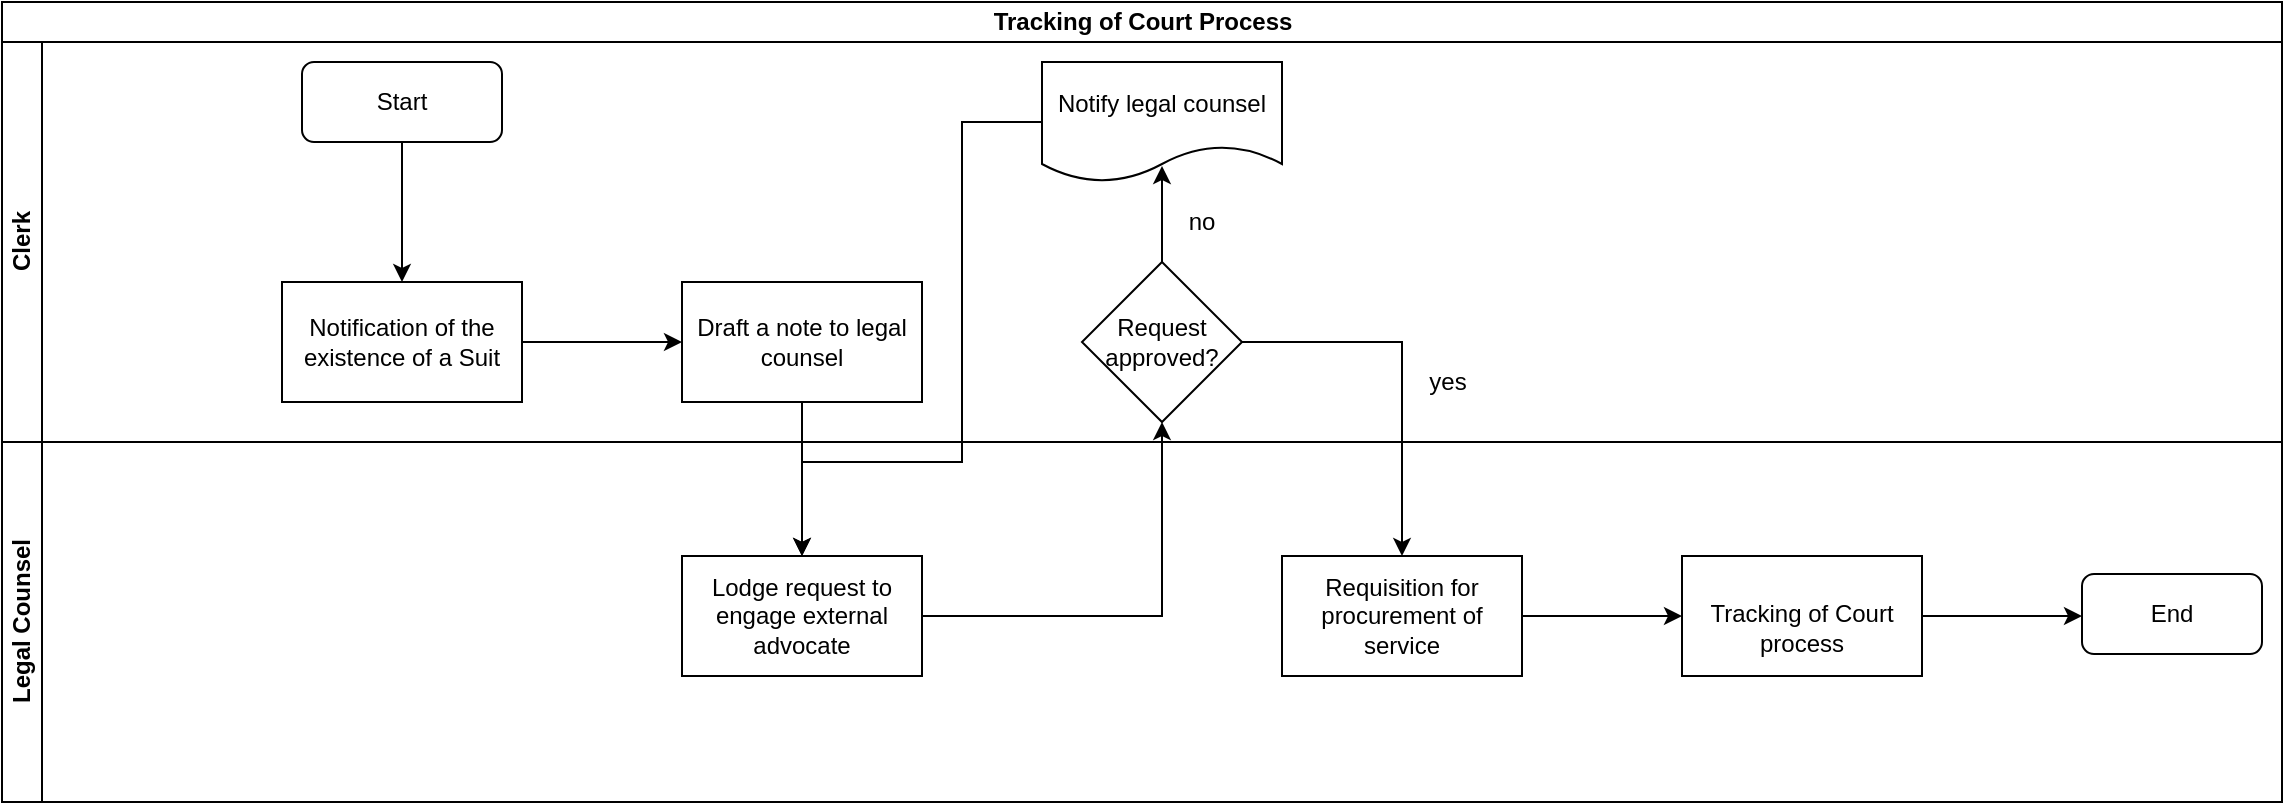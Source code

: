 <mxfile version="13.7.7" type="github">
  <diagram id="2C2RAHSvtbhslRnXX8nt" name="Page-1">
    <mxGraphModel dx="910" dy="487" grid="1" gridSize="10" guides="1" tooltips="1" connect="1" arrows="1" fold="1" page="1" pageScale="1" pageWidth="1169" pageHeight="827" math="0" shadow="0">
      <root>
        <mxCell id="0" />
        <mxCell id="1" parent="0" />
        <mxCell id="0tYKjvQS9MKQY607uUvP-1" value="Tracking of Court Process" style="swimlane;html=1;childLayout=stackLayout;resizeParent=1;resizeParentMax=0;horizontal=1;startSize=20;horizontalStack=0;" vertex="1" parent="1">
          <mxGeometry x="20" y="30" width="1140" height="400" as="geometry" />
        </mxCell>
        <mxCell id="0tYKjvQS9MKQY607uUvP-2" value="Clerk" style="swimlane;html=1;startSize=20;horizontal=0;" vertex="1" parent="0tYKjvQS9MKQY607uUvP-1">
          <mxGeometry y="20" width="1140" height="200" as="geometry" />
        </mxCell>
        <mxCell id="0tYKjvQS9MKQY607uUvP-5" value="Start" style="rounded=1;whiteSpace=wrap;html=1;" vertex="1" parent="0tYKjvQS9MKQY607uUvP-2">
          <mxGeometry x="150" y="10" width="100" height="40" as="geometry" />
        </mxCell>
        <mxCell id="0tYKjvQS9MKQY607uUvP-27" value="no" style="text;html=1;strokeColor=none;fillColor=none;align=center;verticalAlign=middle;whiteSpace=wrap;rounded=0;" vertex="1" parent="0tYKjvQS9MKQY607uUvP-2">
          <mxGeometry x="580" y="80" width="40" height="20" as="geometry" />
        </mxCell>
        <mxCell id="0tYKjvQS9MKQY607uUvP-13" value="Request approved?" style="rhombus;whiteSpace=wrap;html=1;rounded=0;" vertex="1" parent="0tYKjvQS9MKQY607uUvP-2">
          <mxGeometry x="540" y="110" width="80" height="80" as="geometry" />
        </mxCell>
        <mxCell id="0tYKjvQS9MKQY607uUvP-8" value="Notification of the existence of a Suit" style="rounded=0;whiteSpace=wrap;html=1;" vertex="1" parent="0tYKjvQS9MKQY607uUvP-2">
          <mxGeometry x="140" y="120" width="120" height="60" as="geometry" />
        </mxCell>
        <mxCell id="0tYKjvQS9MKQY607uUvP-3" value="Legal Counsel" style="swimlane;html=1;startSize=20;horizontal=0;" vertex="1" parent="0tYKjvQS9MKQY607uUvP-1">
          <mxGeometry y="220" width="1140" height="180" as="geometry" />
        </mxCell>
        <mxCell id="0tYKjvQS9MKQY607uUvP-21" value="End" style="rounded=1;whiteSpace=wrap;html=1;" vertex="1" parent="0tYKjvQS9MKQY607uUvP-3">
          <mxGeometry x="1040" y="66" width="90" height="40" as="geometry" />
        </mxCell>
        <mxCell id="0tYKjvQS9MKQY607uUvP-11" value="Lodge request to engage external advocate" style="whiteSpace=wrap;html=1;rounded=0;" vertex="1" parent="0tYKjvQS9MKQY607uUvP-3">
          <mxGeometry x="340" y="57" width="120" height="60" as="geometry" />
        </mxCell>
        <mxCell id="0tYKjvQS9MKQY607uUvP-15" value="Requisition for procurement of service" style="whiteSpace=wrap;html=1;rounded=0;" vertex="1" parent="0tYKjvQS9MKQY607uUvP-3">
          <mxGeometry x="640" y="57" width="120" height="60" as="geometry" />
        </mxCell>
        <mxCell id="0tYKjvQS9MKQY607uUvP-14" value="" style="edgeStyle=orthogonalEdgeStyle;rounded=0;orthogonalLoop=1;jettySize=auto;html=1;" edge="1" parent="0tYKjvQS9MKQY607uUvP-1" source="0tYKjvQS9MKQY607uUvP-11" target="0tYKjvQS9MKQY607uUvP-13">
          <mxGeometry relative="1" as="geometry" />
        </mxCell>
        <mxCell id="0tYKjvQS9MKQY607uUvP-16" value="" style="edgeStyle=orthogonalEdgeStyle;rounded=0;orthogonalLoop=1;jettySize=auto;html=1;" edge="1" parent="0tYKjvQS9MKQY607uUvP-1" source="0tYKjvQS9MKQY607uUvP-13" target="0tYKjvQS9MKQY607uUvP-15">
          <mxGeometry relative="1" as="geometry" />
        </mxCell>
        <mxCell id="0tYKjvQS9MKQY607uUvP-7" value="" style="edgeStyle=orthogonalEdgeStyle;rounded=0;orthogonalLoop=1;jettySize=auto;html=1;" edge="1" parent="1" source="0tYKjvQS9MKQY607uUvP-5">
          <mxGeometry relative="1" as="geometry">
            <mxPoint x="220" y="170" as="targetPoint" />
          </mxGeometry>
        </mxCell>
        <mxCell id="0tYKjvQS9MKQY607uUvP-12" value="" style="edgeStyle=orthogonalEdgeStyle;rounded=0;orthogonalLoop=1;jettySize=auto;html=1;" edge="1" parent="1" source="0tYKjvQS9MKQY607uUvP-9" target="0tYKjvQS9MKQY607uUvP-11">
          <mxGeometry relative="1" as="geometry" />
        </mxCell>
        <mxCell id="0tYKjvQS9MKQY607uUvP-9" value="Draft a note to legal counsel" style="whiteSpace=wrap;html=1;rounded=0;" vertex="1" parent="1">
          <mxGeometry x="360" y="170" width="120" height="60" as="geometry" />
        </mxCell>
        <mxCell id="0tYKjvQS9MKQY607uUvP-10" value="" style="edgeStyle=orthogonalEdgeStyle;rounded=0;orthogonalLoop=1;jettySize=auto;html=1;" edge="1" parent="1" source="0tYKjvQS9MKQY607uUvP-8" target="0tYKjvQS9MKQY607uUvP-9">
          <mxGeometry relative="1" as="geometry" />
        </mxCell>
        <mxCell id="0tYKjvQS9MKQY607uUvP-20" value="" style="edgeStyle=orthogonalEdgeStyle;rounded=0;orthogonalLoop=1;jettySize=auto;html=1;" edge="1" parent="1" source="0tYKjvQS9MKQY607uUvP-17">
          <mxGeometry relative="1" as="geometry">
            <mxPoint x="1060" y="337" as="targetPoint" />
          </mxGeometry>
        </mxCell>
        <mxCell id="0tYKjvQS9MKQY607uUvP-17" value="&lt;br/&gt;&lt;p style=&quot;margin-bottom: 0in&quot;&gt;Tracking of Court process&lt;/p&gt;&lt;br/&gt;" style="whiteSpace=wrap;html=1;rounded=0;" vertex="1" parent="1">
          <mxGeometry x="860" y="307" width="120" height="60" as="geometry" />
        </mxCell>
        <mxCell id="0tYKjvQS9MKQY607uUvP-18" value="" style="edgeStyle=orthogonalEdgeStyle;rounded=0;orthogonalLoop=1;jettySize=auto;html=1;" edge="1" parent="1" source="0tYKjvQS9MKQY607uUvP-15" target="0tYKjvQS9MKQY607uUvP-17">
          <mxGeometry relative="1" as="geometry" />
        </mxCell>
        <mxCell id="0tYKjvQS9MKQY607uUvP-22" value="yes" style="text;html=1;strokeColor=none;fillColor=none;align=center;verticalAlign=middle;whiteSpace=wrap;rounded=0;" vertex="1" parent="1">
          <mxGeometry x="723" y="210" width="40" height="20" as="geometry" />
        </mxCell>
        <mxCell id="0tYKjvQS9MKQY607uUvP-26" value="" style="edgeStyle=orthogonalEdgeStyle;rounded=0;orthogonalLoop=1;jettySize=auto;html=1;entryX=0.5;entryY=0;entryDx=0;entryDy=0;" edge="1" parent="1" source="0tYKjvQS9MKQY607uUvP-23" target="0tYKjvQS9MKQY607uUvP-11">
          <mxGeometry relative="1" as="geometry">
            <mxPoint x="420" y="290" as="targetPoint" />
            <Array as="points">
              <mxPoint x="500" y="90" />
              <mxPoint x="500" y="260" />
              <mxPoint x="420" y="260" />
            </Array>
          </mxGeometry>
        </mxCell>
        <mxCell id="0tYKjvQS9MKQY607uUvP-23" value="Notify legal counsel" style="shape=document;whiteSpace=wrap;html=1;boundedLbl=1;rounded=0;" vertex="1" parent="1">
          <mxGeometry x="540" y="60" width="120" height="60" as="geometry" />
        </mxCell>
        <mxCell id="0tYKjvQS9MKQY607uUvP-24" value="" style="edgeStyle=orthogonalEdgeStyle;rounded=0;orthogonalLoop=1;jettySize=auto;html=1;entryX=0.5;entryY=0.867;entryDx=0;entryDy=0;entryPerimeter=0;" edge="1" parent="1" source="0tYKjvQS9MKQY607uUvP-13" target="0tYKjvQS9MKQY607uUvP-23">
          <mxGeometry relative="1" as="geometry" />
        </mxCell>
      </root>
    </mxGraphModel>
  </diagram>
</mxfile>
